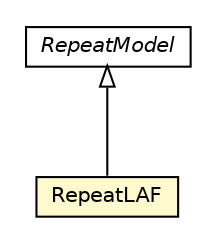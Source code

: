 #!/usr/local/bin/dot
#
# Class diagram 
# Generated by UMLGraph version R5_6-24-gf6e263 (http://www.umlgraph.org/)
#

digraph G {
	edge [fontname="Helvetica",fontsize=10,labelfontname="Helvetica",labelfontsize=10];
	node [fontname="Helvetica",fontsize=10,shape=plaintext];
	nodesep=0.25;
	ranksep=0.5;
	// org.universAAL.ui.handler.gui.swing.model.FormControl.RepeatModel
	c6701378 [label=<<table title="org.universAAL.ui.handler.gui.swing.model.FormControl.RepeatModel" border="0" cellborder="1" cellspacing="0" cellpadding="2" port="p" href="../model/FormControl/RepeatModel.html">
		<tr><td><table border="0" cellspacing="0" cellpadding="1">
<tr><td align="center" balign="center"><font face="Helvetica-Oblique"> RepeatModel </font></td></tr>
		</table></td></tr>
		</table>>, URL="../model/FormControl/RepeatModel.html", fontname="Helvetica", fontcolor="black", fontsize=10.0];
	// org.universAAL.ui.handler.gui.swing.defaultLookAndFeel.RepeatLAF
	c6701428 [label=<<table title="org.universAAL.ui.handler.gui.swing.defaultLookAndFeel.RepeatLAF" border="0" cellborder="1" cellspacing="0" cellpadding="2" port="p" bgcolor="lemonChiffon" href="./RepeatLAF.html">
		<tr><td><table border="0" cellspacing="0" cellpadding="1">
<tr><td align="center" balign="center"> RepeatLAF </td></tr>
		</table></td></tr>
		</table>>, URL="./RepeatLAF.html", fontname="Helvetica", fontcolor="black", fontsize=10.0];
	//org.universAAL.ui.handler.gui.swing.defaultLookAndFeel.RepeatLAF extends org.universAAL.ui.handler.gui.swing.model.FormControl.RepeatModel
	c6701378:p -> c6701428:p [dir=back,arrowtail=empty];
}

